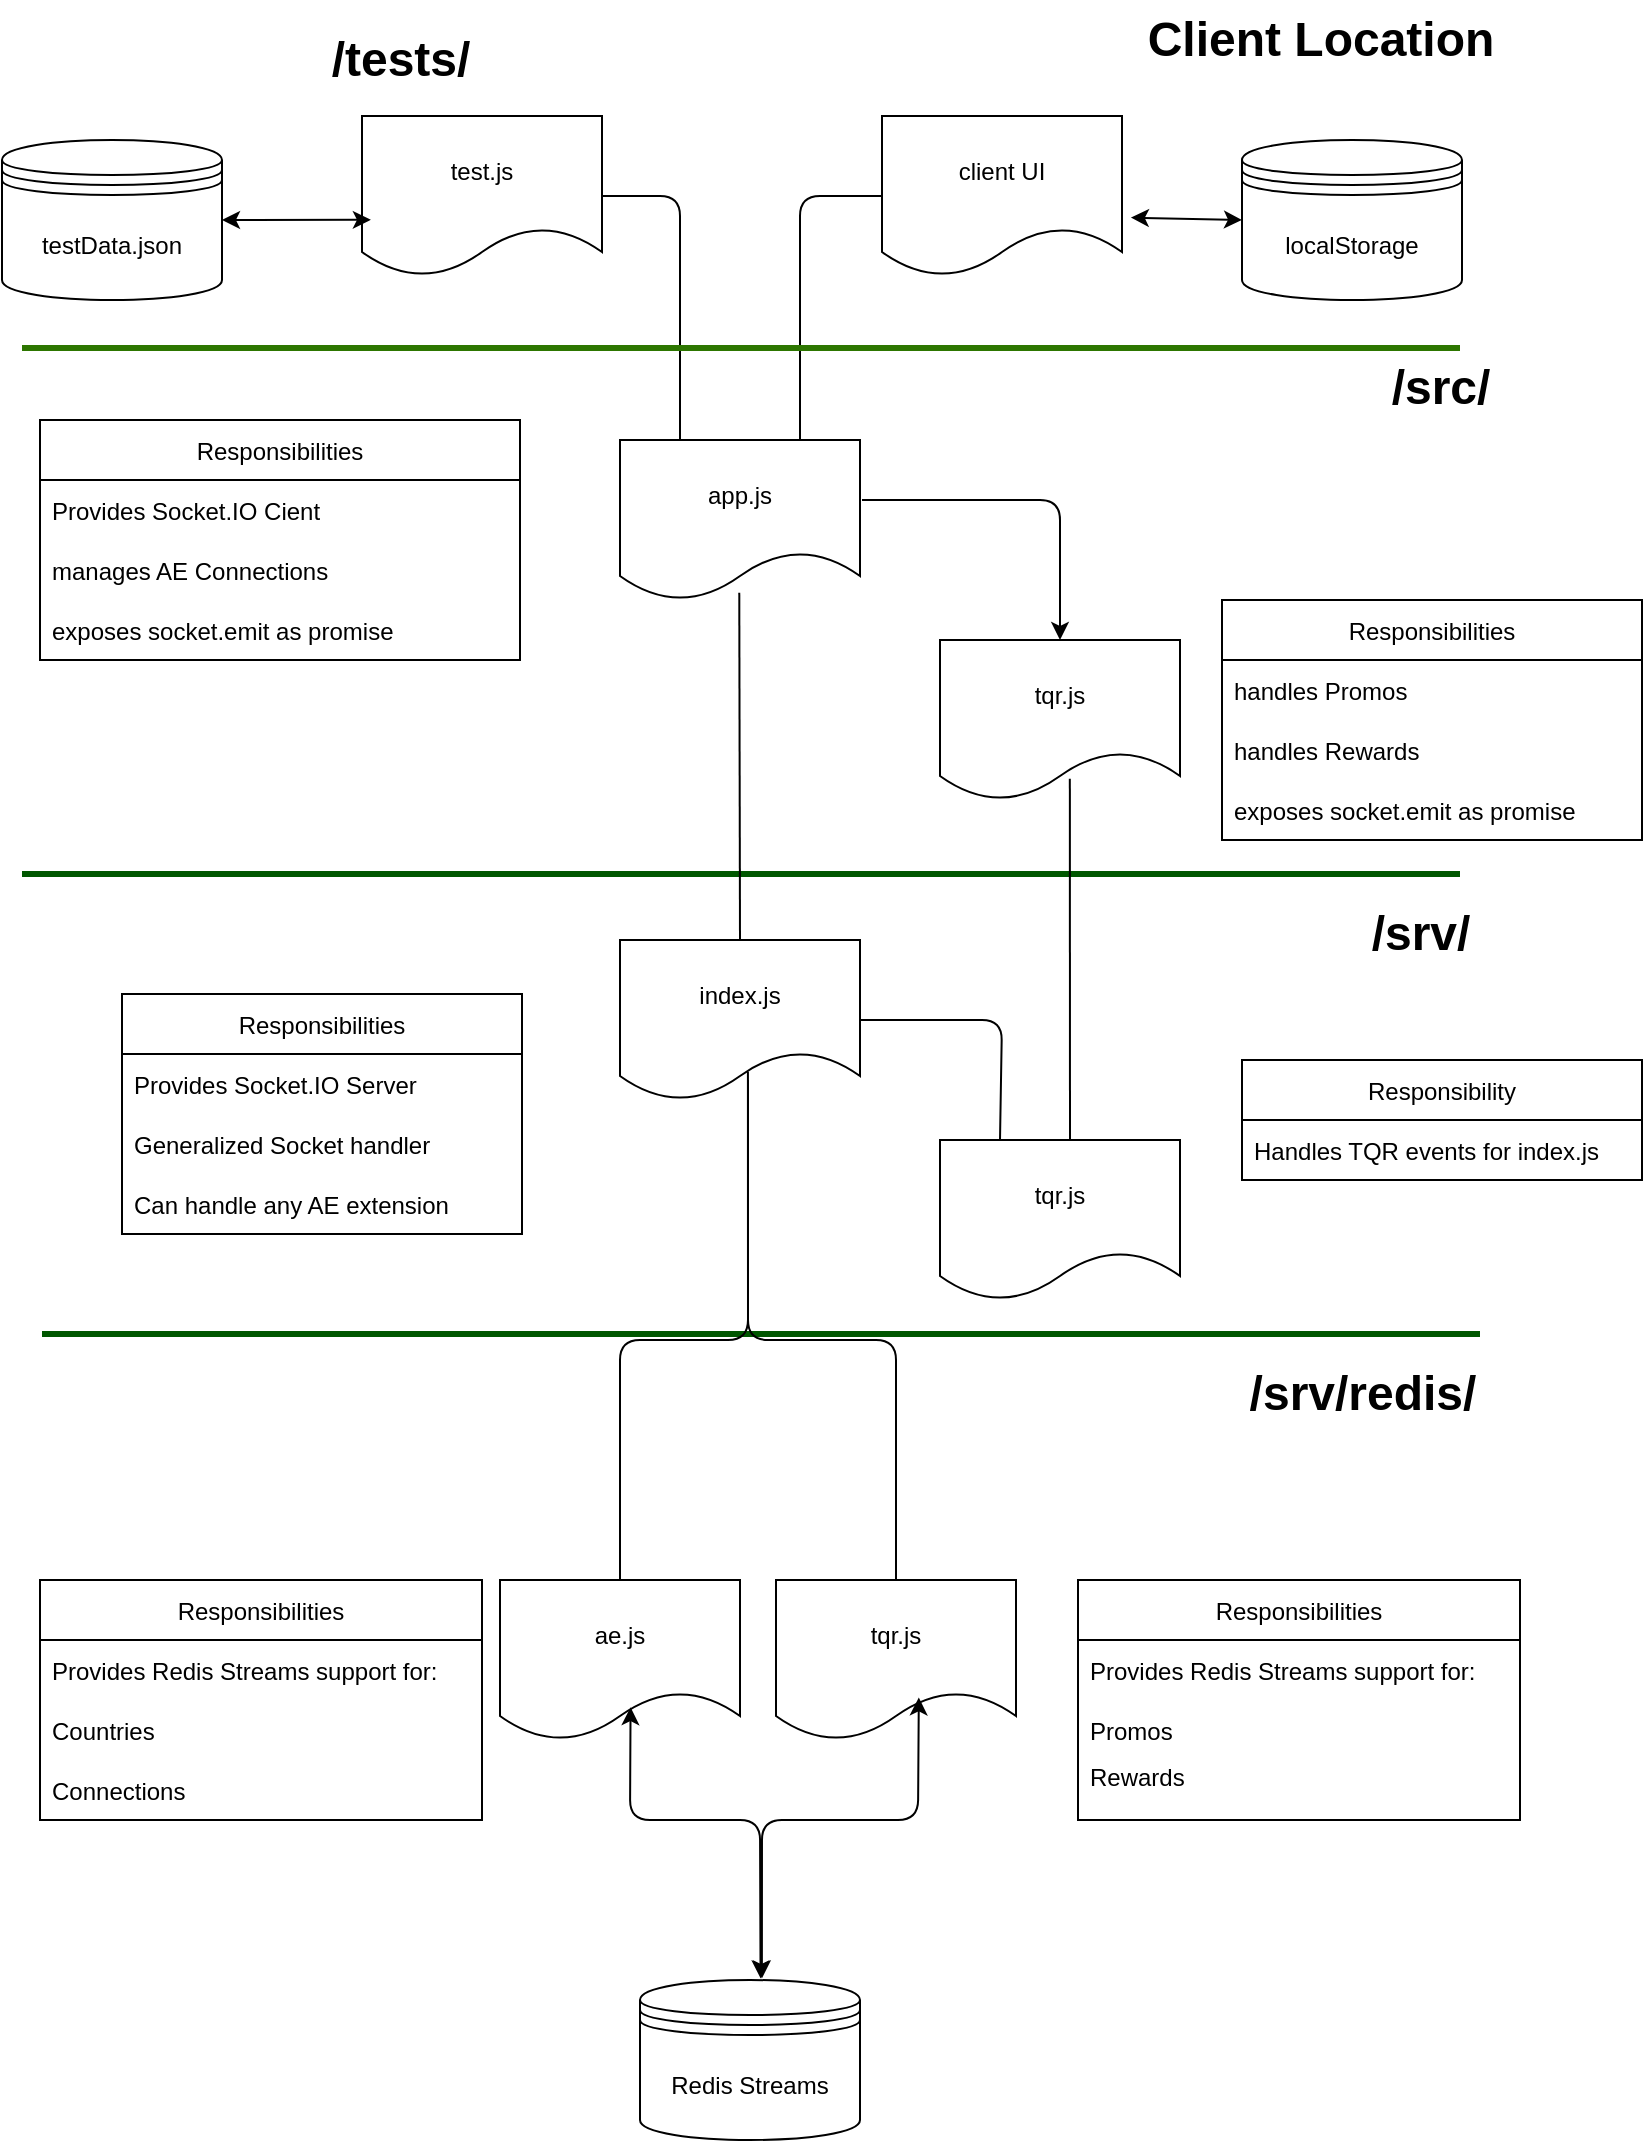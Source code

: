 <mxfile>
    <diagram id="ubDZyn5vU-tMByl5MkJk" name="Page-1">
        <mxGraphModel dx="1955" dy="1386" grid="1" gridSize="10" guides="1" tooltips="1" connect="1" arrows="1" fold="1" page="1" pageScale="1" pageWidth="850" pageHeight="1100" math="0" shadow="0">
            <root>
                <mxCell id="0"/>
                <mxCell id="1" parent="0"/>
                <mxCell id="2" value="test.js" style="shape=document;whiteSpace=wrap;html=1;boundedLbl=1;" parent="1" vertex="1">
                    <mxGeometry x="200" y="68" width="120" height="80" as="geometry"/>
                </mxCell>
                <mxCell id="3" value="app.js" style="shape=document;whiteSpace=wrap;html=1;boundedLbl=1;" parent="1" vertex="1">
                    <mxGeometry x="329" y="230" width="120" height="80" as="geometry"/>
                </mxCell>
                <mxCell id="4" value="tqr.js" style="shape=document;whiteSpace=wrap;html=1;boundedLbl=1;" parent="1" vertex="1">
                    <mxGeometry x="489" y="580" width="120" height="80" as="geometry"/>
                </mxCell>
                <mxCell id="5" value="client UI" style="shape=document;whiteSpace=wrap;html=1;boundedLbl=1;" parent="1" vertex="1">
                    <mxGeometry x="460" y="68" width="120" height="80" as="geometry"/>
                </mxCell>
                <mxCell id="6" value="index.js" style="shape=document;whiteSpace=wrap;html=1;boundedLbl=1;" parent="1" vertex="1">
                    <mxGeometry x="329" y="480" width="120" height="80" as="geometry"/>
                </mxCell>
                <mxCell id="8" value="testData.json" style="shape=datastore;whiteSpace=wrap;html=1;" parent="1" vertex="1">
                    <mxGeometry x="20" y="80" width="110" height="80" as="geometry"/>
                </mxCell>
                <mxCell id="11" value="" style="endArrow=none;html=1;entryX=1;entryY=0.5;entryDx=0;entryDy=0;exitX=0.25;exitY=0;exitDx=0;exitDy=0;" parent="1" source="3" target="2" edge="1">
                    <mxGeometry width="50" height="50" relative="1" as="geometry">
                        <mxPoint x="359" y="180" as="sourcePoint"/>
                        <mxPoint x="299" y="150" as="targetPoint"/>
                        <Array as="points">
                            <mxPoint x="359" y="108"/>
                        </Array>
                    </mxGeometry>
                </mxCell>
                <mxCell id="12" value="" style="endArrow=none;html=1;entryX=0;entryY=0.5;entryDx=0;entryDy=0;exitX=0.75;exitY=0;exitDx=0;exitDy=0;" parent="1" source="3" target="5" edge="1">
                    <mxGeometry width="50" height="50" relative="1" as="geometry">
                        <mxPoint x="409" y="210" as="sourcePoint"/>
                        <mxPoint x="619" y="320" as="targetPoint"/>
                        <Array as="points">
                            <mxPoint x="419" y="108"/>
                        </Array>
                    </mxGeometry>
                </mxCell>
                <mxCell id="13" value="/tests/" style="text;strokeColor=none;fillColor=none;html=1;fontSize=24;fontStyle=1;verticalAlign=middle;align=center;" parent="1" vertex="1">
                    <mxGeometry x="169" y="20" width="100" height="40" as="geometry"/>
                </mxCell>
                <mxCell id="14" value="/src/" style="text;strokeColor=none;fillColor=none;html=1;fontSize=24;fontStyle=1;verticalAlign=middle;align=center;" parent="1" vertex="1">
                    <mxGeometry x="689" y="184" width="100" height="40" as="geometry"/>
                </mxCell>
                <mxCell id="15" value="" style="endArrow=none;html=1;fillColor=#60a917;strokeColor=#2D7600;strokeWidth=3;" parent="1" edge="1">
                    <mxGeometry width="50" height="50" relative="1" as="geometry">
                        <mxPoint x="30" y="184" as="sourcePoint"/>
                        <mxPoint x="749" y="184" as="targetPoint"/>
                    </mxGeometry>
                </mxCell>
                <mxCell id="16" value="" style="endArrow=none;html=1;fillColor=#008a00;strokeColor=#005700;strokeWidth=3;" parent="1" edge="1">
                    <mxGeometry width="50" height="50" relative="1" as="geometry">
                        <mxPoint x="30" y="447" as="sourcePoint"/>
                        <mxPoint x="749" y="447" as="targetPoint"/>
                    </mxGeometry>
                </mxCell>
                <mxCell id="18" value="/srv/" style="text;strokeColor=none;fillColor=none;html=1;fontSize=24;fontStyle=1;verticalAlign=middle;align=center;" parent="1" vertex="1">
                    <mxGeometry x="679" y="457" width="100" height="40" as="geometry"/>
                </mxCell>
                <mxCell id="19" value="tqr.js" style="shape=document;whiteSpace=wrap;html=1;boundedLbl=1;" parent="1" vertex="1">
                    <mxGeometry x="489" y="330" width="120" height="80" as="geometry"/>
                </mxCell>
                <mxCell id="20" value="" style="endArrow=none;html=1;entryX=0.497;entryY=0.954;entryDx=0;entryDy=0;entryPerimeter=0;exitX=0.5;exitY=0;exitDx=0;exitDy=0;" parent="1" source="6" target="3" edge="1">
                    <mxGeometry width="50" height="50" relative="1" as="geometry">
                        <mxPoint x="384" y="470" as="sourcePoint"/>
                        <mxPoint x="434" y="420" as="targetPoint"/>
                    </mxGeometry>
                </mxCell>
                <mxCell id="21" value="" style="endArrow=none;html=1;exitX=0.541;exitY=0.867;exitDx=0;exitDy=0;exitPerimeter=0;" parent="1" source="19" edge="1">
                    <mxGeometry width="50" height="50" relative="1" as="geometry">
                        <mxPoint x="579" y="300" as="sourcePoint"/>
                        <mxPoint x="554" y="580" as="targetPoint"/>
                    </mxGeometry>
                </mxCell>
                <mxCell id="22" value="" style="endArrow=none;html=1;entryX=0.25;entryY=0;entryDx=0;entryDy=0;exitX=1;exitY=0.5;exitDx=0;exitDy=0;" parent="1" source="6" target="4" edge="1">
                    <mxGeometry width="50" height="50" relative="1" as="geometry">
                        <mxPoint x="459" y="510" as="sourcePoint"/>
                        <mxPoint x="629" y="470" as="targetPoint"/>
                        <Array as="points">
                            <mxPoint x="520" y="520"/>
                        </Array>
                    </mxGeometry>
                </mxCell>
                <mxCell id="23" value="" style="endArrow=none;html=1;fillColor=#008a00;strokeColor=#005700;strokeWidth=3;" parent="1" edge="1">
                    <mxGeometry width="50" height="50" relative="1" as="geometry">
                        <mxPoint x="40" y="677" as="sourcePoint"/>
                        <mxPoint x="759" y="677" as="targetPoint"/>
                    </mxGeometry>
                </mxCell>
                <mxCell id="24" value="/srv/redis/" style="text;strokeColor=none;fillColor=none;html=1;fontSize=24;fontStyle=1;verticalAlign=middle;align=center;" parent="1" vertex="1">
                    <mxGeometry x="650" y="687" width="100" height="40" as="geometry"/>
                </mxCell>
                <mxCell id="25" value="ae.js" style="shape=document;whiteSpace=wrap;html=1;boundedLbl=1;" parent="1" vertex="1">
                    <mxGeometry x="269" y="800" width="120" height="80" as="geometry"/>
                </mxCell>
                <mxCell id="26" value="" style="endArrow=none;html=1;entryX=0.533;entryY=0.823;entryDx=0;entryDy=0;entryPerimeter=0;exitX=0.5;exitY=0;exitDx=0;exitDy=0;" parent="1" source="25" target="6" edge="1">
                    <mxGeometry width="50" height="50" relative="1" as="geometry">
                        <mxPoint x="388.86" y="727" as="sourcePoint"/>
                        <mxPoint x="388.5" y="543.32" as="targetPoint"/>
                        <Array as="points">
                            <mxPoint x="329" y="680"/>
                            <mxPoint x="393" y="680"/>
                        </Array>
                    </mxGeometry>
                </mxCell>
                <mxCell id="27" value="localStorage" style="shape=datastore;whiteSpace=wrap;html=1;" parent="1" vertex="1">
                    <mxGeometry x="640" y="80" width="110" height="80" as="geometry"/>
                </mxCell>
                <mxCell id="30" value="Client Location" style="text;strokeColor=none;fillColor=none;html=1;fontSize=24;fontStyle=1;verticalAlign=middle;align=center;" parent="1" vertex="1">
                    <mxGeometry x="629" y="10" width="100" height="40" as="geometry"/>
                </mxCell>
                <mxCell id="36" value="Responsibilities" style="swimlane;fontStyle=0;childLayout=stackLayout;horizontal=1;startSize=30;horizontalStack=0;resizeParent=1;resizeParentMax=0;resizeLast=0;collapsible=1;marginBottom=0;" parent="1" vertex="1">
                    <mxGeometry x="39" y="220" width="240" height="120" as="geometry"/>
                </mxCell>
                <mxCell id="37" value="Provides Socket.IO Cient" style="text;strokeColor=none;fillColor=none;align=left;verticalAlign=middle;spacingLeft=4;spacingRight=4;overflow=hidden;points=[[0,0.5],[1,0.5]];portConstraint=eastwest;rotatable=0;" parent="36" vertex="1">
                    <mxGeometry y="30" width="240" height="30" as="geometry"/>
                </mxCell>
                <mxCell id="38" value="manages AE Connections" style="text;strokeColor=none;fillColor=none;align=left;verticalAlign=middle;spacingLeft=4;spacingRight=4;overflow=hidden;points=[[0,0.5],[1,0.5]];portConstraint=eastwest;rotatable=0;" parent="36" vertex="1">
                    <mxGeometry y="60" width="240" height="30" as="geometry"/>
                </mxCell>
                <mxCell id="39" value="exposes socket.emit as promise" style="text;strokeColor=none;fillColor=none;align=left;verticalAlign=middle;spacingLeft=4;spacingRight=4;overflow=hidden;points=[[0,0.5],[1,0.5]];portConstraint=eastwest;rotatable=0;" parent="36" vertex="1">
                    <mxGeometry y="90" width="240" height="30" as="geometry"/>
                </mxCell>
                <mxCell id="40" value="Responsibilities" style="swimlane;fontStyle=0;childLayout=stackLayout;horizontal=1;startSize=30;horizontalStack=0;resizeParent=1;resizeParentMax=0;resizeLast=0;collapsible=1;marginBottom=0;" parent="1" vertex="1">
                    <mxGeometry x="630" y="310" width="210" height="120" as="geometry"/>
                </mxCell>
                <mxCell id="41" value="handles Promos" style="text;strokeColor=none;fillColor=none;align=left;verticalAlign=middle;spacingLeft=4;spacingRight=4;overflow=hidden;points=[[0,0.5],[1,0.5]];portConstraint=eastwest;rotatable=0;" parent="40" vertex="1">
                    <mxGeometry y="30" width="210" height="30" as="geometry"/>
                </mxCell>
                <mxCell id="42" value="handles Rewards" style="text;strokeColor=none;fillColor=none;align=left;verticalAlign=middle;spacingLeft=4;spacingRight=4;overflow=hidden;points=[[0,0.5],[1,0.5]];portConstraint=eastwest;rotatable=0;" parent="40" vertex="1">
                    <mxGeometry y="60" width="210" height="30" as="geometry"/>
                </mxCell>
                <mxCell id="43" value="exposes socket.emit as promise" style="text;strokeColor=none;fillColor=none;align=left;verticalAlign=middle;spacingLeft=4;spacingRight=4;overflow=hidden;points=[[0,0.5],[1,0.5]];portConstraint=eastwest;rotatable=0;" parent="40" vertex="1">
                    <mxGeometry y="90" width="210" height="30" as="geometry"/>
                </mxCell>
                <mxCell id="44" value="Responsibilities" style="swimlane;fontStyle=0;childLayout=stackLayout;horizontal=1;startSize=30;horizontalStack=0;resizeParent=1;resizeParentMax=0;resizeLast=0;collapsible=1;marginBottom=0;" parent="1" vertex="1">
                    <mxGeometry x="39" y="800" width="221" height="120" as="geometry"/>
                </mxCell>
                <mxCell id="46" value="Provides Redis Streams support for:" style="text;strokeColor=none;fillColor=none;align=left;verticalAlign=middle;spacingLeft=4;spacingRight=4;overflow=hidden;points=[[0,0.5],[1,0.5]];portConstraint=eastwest;rotatable=0;" parent="44" vertex="1">
                    <mxGeometry y="30" width="221" height="30" as="geometry"/>
                </mxCell>
                <mxCell id="45" value="Countries" style="text;strokeColor=none;fillColor=none;align=left;verticalAlign=middle;spacingLeft=4;spacingRight=4;overflow=hidden;points=[[0,0.5],[1,0.5]];portConstraint=eastwest;rotatable=0;" parent="44" vertex="1">
                    <mxGeometry y="60" width="221" height="30" as="geometry"/>
                </mxCell>
                <mxCell id="47" value="Connections" style="text;strokeColor=none;fillColor=none;align=left;verticalAlign=middle;spacingLeft=4;spacingRight=4;overflow=hidden;points=[[0,0.5],[1,0.5]];portConstraint=eastwest;rotatable=0;" parent="44" vertex="1">
                    <mxGeometry y="90" width="221" height="30" as="geometry"/>
                </mxCell>
                <mxCell id="48" value="Responsibility" style="swimlane;fontStyle=0;childLayout=stackLayout;horizontal=1;startSize=30;horizontalStack=0;resizeParent=1;resizeParentMax=0;resizeLast=0;collapsible=1;marginBottom=0;" parent="1" vertex="1">
                    <mxGeometry x="640" y="540" width="200" height="60" as="geometry"/>
                </mxCell>
                <mxCell id="49" value="Handles TQR events for index.js" style="text;strokeColor=none;fillColor=none;align=left;verticalAlign=middle;spacingLeft=4;spacingRight=4;overflow=hidden;points=[[0,0.5],[1,0.5]];portConstraint=eastwest;rotatable=0;" parent="48" vertex="1">
                    <mxGeometry y="30" width="200" height="30" as="geometry"/>
                </mxCell>
                <mxCell id="52" value="Responsibilities" style="swimlane;fontStyle=0;childLayout=stackLayout;horizontal=1;startSize=30;horizontalStack=0;resizeParent=1;resizeParentMax=0;resizeLast=0;collapsible=1;marginBottom=0;" parent="1" vertex="1">
                    <mxGeometry x="80" y="507" width="200" height="120" as="geometry"/>
                </mxCell>
                <mxCell id="53" value="Provides Socket.IO Server" style="text;strokeColor=none;fillColor=none;align=left;verticalAlign=middle;spacingLeft=4;spacingRight=4;overflow=hidden;points=[[0,0.5],[1,0.5]];portConstraint=eastwest;rotatable=0;" parent="52" vertex="1">
                    <mxGeometry y="30" width="200" height="30" as="geometry"/>
                </mxCell>
                <mxCell id="54" value="Generalized Socket handler" style="text;strokeColor=none;fillColor=none;align=left;verticalAlign=middle;spacingLeft=4;spacingRight=4;overflow=hidden;points=[[0,0.5],[1,0.5]];portConstraint=eastwest;rotatable=0;" parent="52" vertex="1">
                    <mxGeometry y="60" width="200" height="30" as="geometry"/>
                </mxCell>
                <mxCell id="55" value="Can handle any AE extension" style="text;strokeColor=none;fillColor=none;align=left;verticalAlign=middle;spacingLeft=4;spacingRight=4;overflow=hidden;points=[[0,0.5],[1,0.5]];portConstraint=eastwest;rotatable=0;" parent="52" vertex="1">
                    <mxGeometry y="90" width="200" height="30" as="geometry"/>
                </mxCell>
                <mxCell id="56" value="" style="endArrow=classic;html=1;entryX=0.5;entryY=0;entryDx=0;entryDy=0;" parent="1" target="19" edge="1">
                    <mxGeometry width="50" height="50" relative="1" as="geometry">
                        <mxPoint x="450" y="260" as="sourcePoint"/>
                        <mxPoint x="501" y="220" as="targetPoint"/>
                        <Array as="points">
                            <mxPoint x="549" y="260"/>
                        </Array>
                    </mxGeometry>
                </mxCell>
                <mxCell id="57" value="Redis Streams" style="shape=datastore;whiteSpace=wrap;html=1;" parent="1" vertex="1">
                    <mxGeometry x="339" y="1000" width="110" height="80" as="geometry"/>
                </mxCell>
                <mxCell id="60" value="" style="endArrow=classic;startArrow=classic;html=1;exitX=0.544;exitY=0.795;exitDx=0;exitDy=0;exitPerimeter=0;entryX=0.548;entryY=-0.01;entryDx=0;entryDy=0;entryPerimeter=0;" parent="1" source="25" target="57" edge="1">
                    <mxGeometry width="50" height="50" relative="1" as="geometry">
                        <mxPoint x="450" y="690" as="sourcePoint"/>
                        <mxPoint x="500" y="640" as="targetPoint"/>
                        <Array as="points">
                            <mxPoint x="334" y="920"/>
                            <mxPoint x="399" y="920"/>
                        </Array>
                    </mxGeometry>
                </mxCell>
                <mxCell id="61" value="" style="endArrow=classic;startArrow=classic;html=1;entryX=0;entryY=0.5;entryDx=0;entryDy=0;exitX=1.037;exitY=0.635;exitDx=0;exitDy=0;exitPerimeter=0;" parent="1" source="5" target="27" edge="1">
                    <mxGeometry width="50" height="50" relative="1" as="geometry">
                        <mxPoint x="450" y="250" as="sourcePoint"/>
                        <mxPoint x="500" y="200" as="targetPoint"/>
                    </mxGeometry>
                </mxCell>
                <mxCell id="62" value="" style="endArrow=classic;startArrow=classic;html=1;exitX=1;exitY=0.5;exitDx=0;exitDy=0;entryX=0.037;entryY=0.649;entryDx=0;entryDy=0;entryPerimeter=0;" parent="1" source="8" target="2" edge="1">
                    <mxGeometry width="50" height="50" relative="1" as="geometry">
                        <mxPoint x="450" y="250" as="sourcePoint"/>
                        <mxPoint x="500" y="200" as="targetPoint"/>
                    </mxGeometry>
                </mxCell>
                <mxCell id="64" value="tqr.js" style="shape=document;whiteSpace=wrap;html=1;boundedLbl=1;" vertex="1" parent="1">
                    <mxGeometry x="407" y="800" width="120" height="80" as="geometry"/>
                </mxCell>
                <mxCell id="65" value="Responsibilities" style="swimlane;fontStyle=0;childLayout=stackLayout;horizontal=1;startSize=30;horizontalStack=0;resizeParent=1;resizeParentMax=0;resizeLast=0;collapsible=1;marginBottom=0;" vertex="1" parent="1">
                    <mxGeometry x="558" y="800" width="221" height="120" as="geometry"/>
                </mxCell>
                <mxCell id="66" value="Provides Redis Streams support for:" style="text;strokeColor=none;fillColor=none;align=left;verticalAlign=middle;spacingLeft=4;spacingRight=4;overflow=hidden;points=[[0,0.5],[1,0.5]];portConstraint=eastwest;rotatable=0;" vertex="1" parent="65">
                    <mxGeometry y="30" width="221" height="30" as="geometry"/>
                </mxCell>
                <mxCell id="67" value="Promos" style="text;strokeColor=none;fillColor=none;align=left;verticalAlign=middle;spacingLeft=4;spacingRight=4;overflow=hidden;points=[[0,0.5],[1,0.5]];portConstraint=eastwest;rotatable=0;" vertex="1" parent="65">
                    <mxGeometry y="60" width="221" height="30" as="geometry"/>
                </mxCell>
                <mxCell id="68" value="Rewards&#10;" style="text;strokeColor=none;fillColor=none;align=left;verticalAlign=middle;spacingLeft=4;spacingRight=4;overflow=hidden;points=[[0,0.5],[1,0.5]];portConstraint=eastwest;rotatable=0;" vertex="1" parent="65">
                    <mxGeometry y="90" width="221" height="30" as="geometry"/>
                </mxCell>
                <mxCell id="69" value="" style="endArrow=none;html=1;exitX=0.5;exitY=0;exitDx=0;exitDy=0;" edge="1" parent="1" source="64">
                    <mxGeometry width="50" height="50" relative="1" as="geometry">
                        <mxPoint x="339" y="810" as="sourcePoint"/>
                        <mxPoint x="393" y="550" as="targetPoint"/>
                        <Array as="points">
                            <mxPoint x="467" y="680"/>
                            <mxPoint x="393" y="680"/>
                        </Array>
                    </mxGeometry>
                </mxCell>
                <mxCell id="70" value="" style="endArrow=classic;startArrow=classic;html=1;exitX=0.595;exitY=0.734;exitDx=0;exitDy=0;exitPerimeter=0;entryX=0.554;entryY=-0.01;entryDx=0;entryDy=0;entryPerimeter=0;" edge="1" parent="1" source="64" target="57">
                    <mxGeometry width="50" height="50" relative="1" as="geometry">
                        <mxPoint x="486" y="860" as="sourcePoint"/>
                        <mxPoint x="407" y="1000" as="targetPoint"/>
                        <Array as="points">
                            <mxPoint x="478" y="920"/>
                            <mxPoint x="400" y="920"/>
                        </Array>
                    </mxGeometry>
                </mxCell>
            </root>
        </mxGraphModel>
    </diagram>
</mxfile>